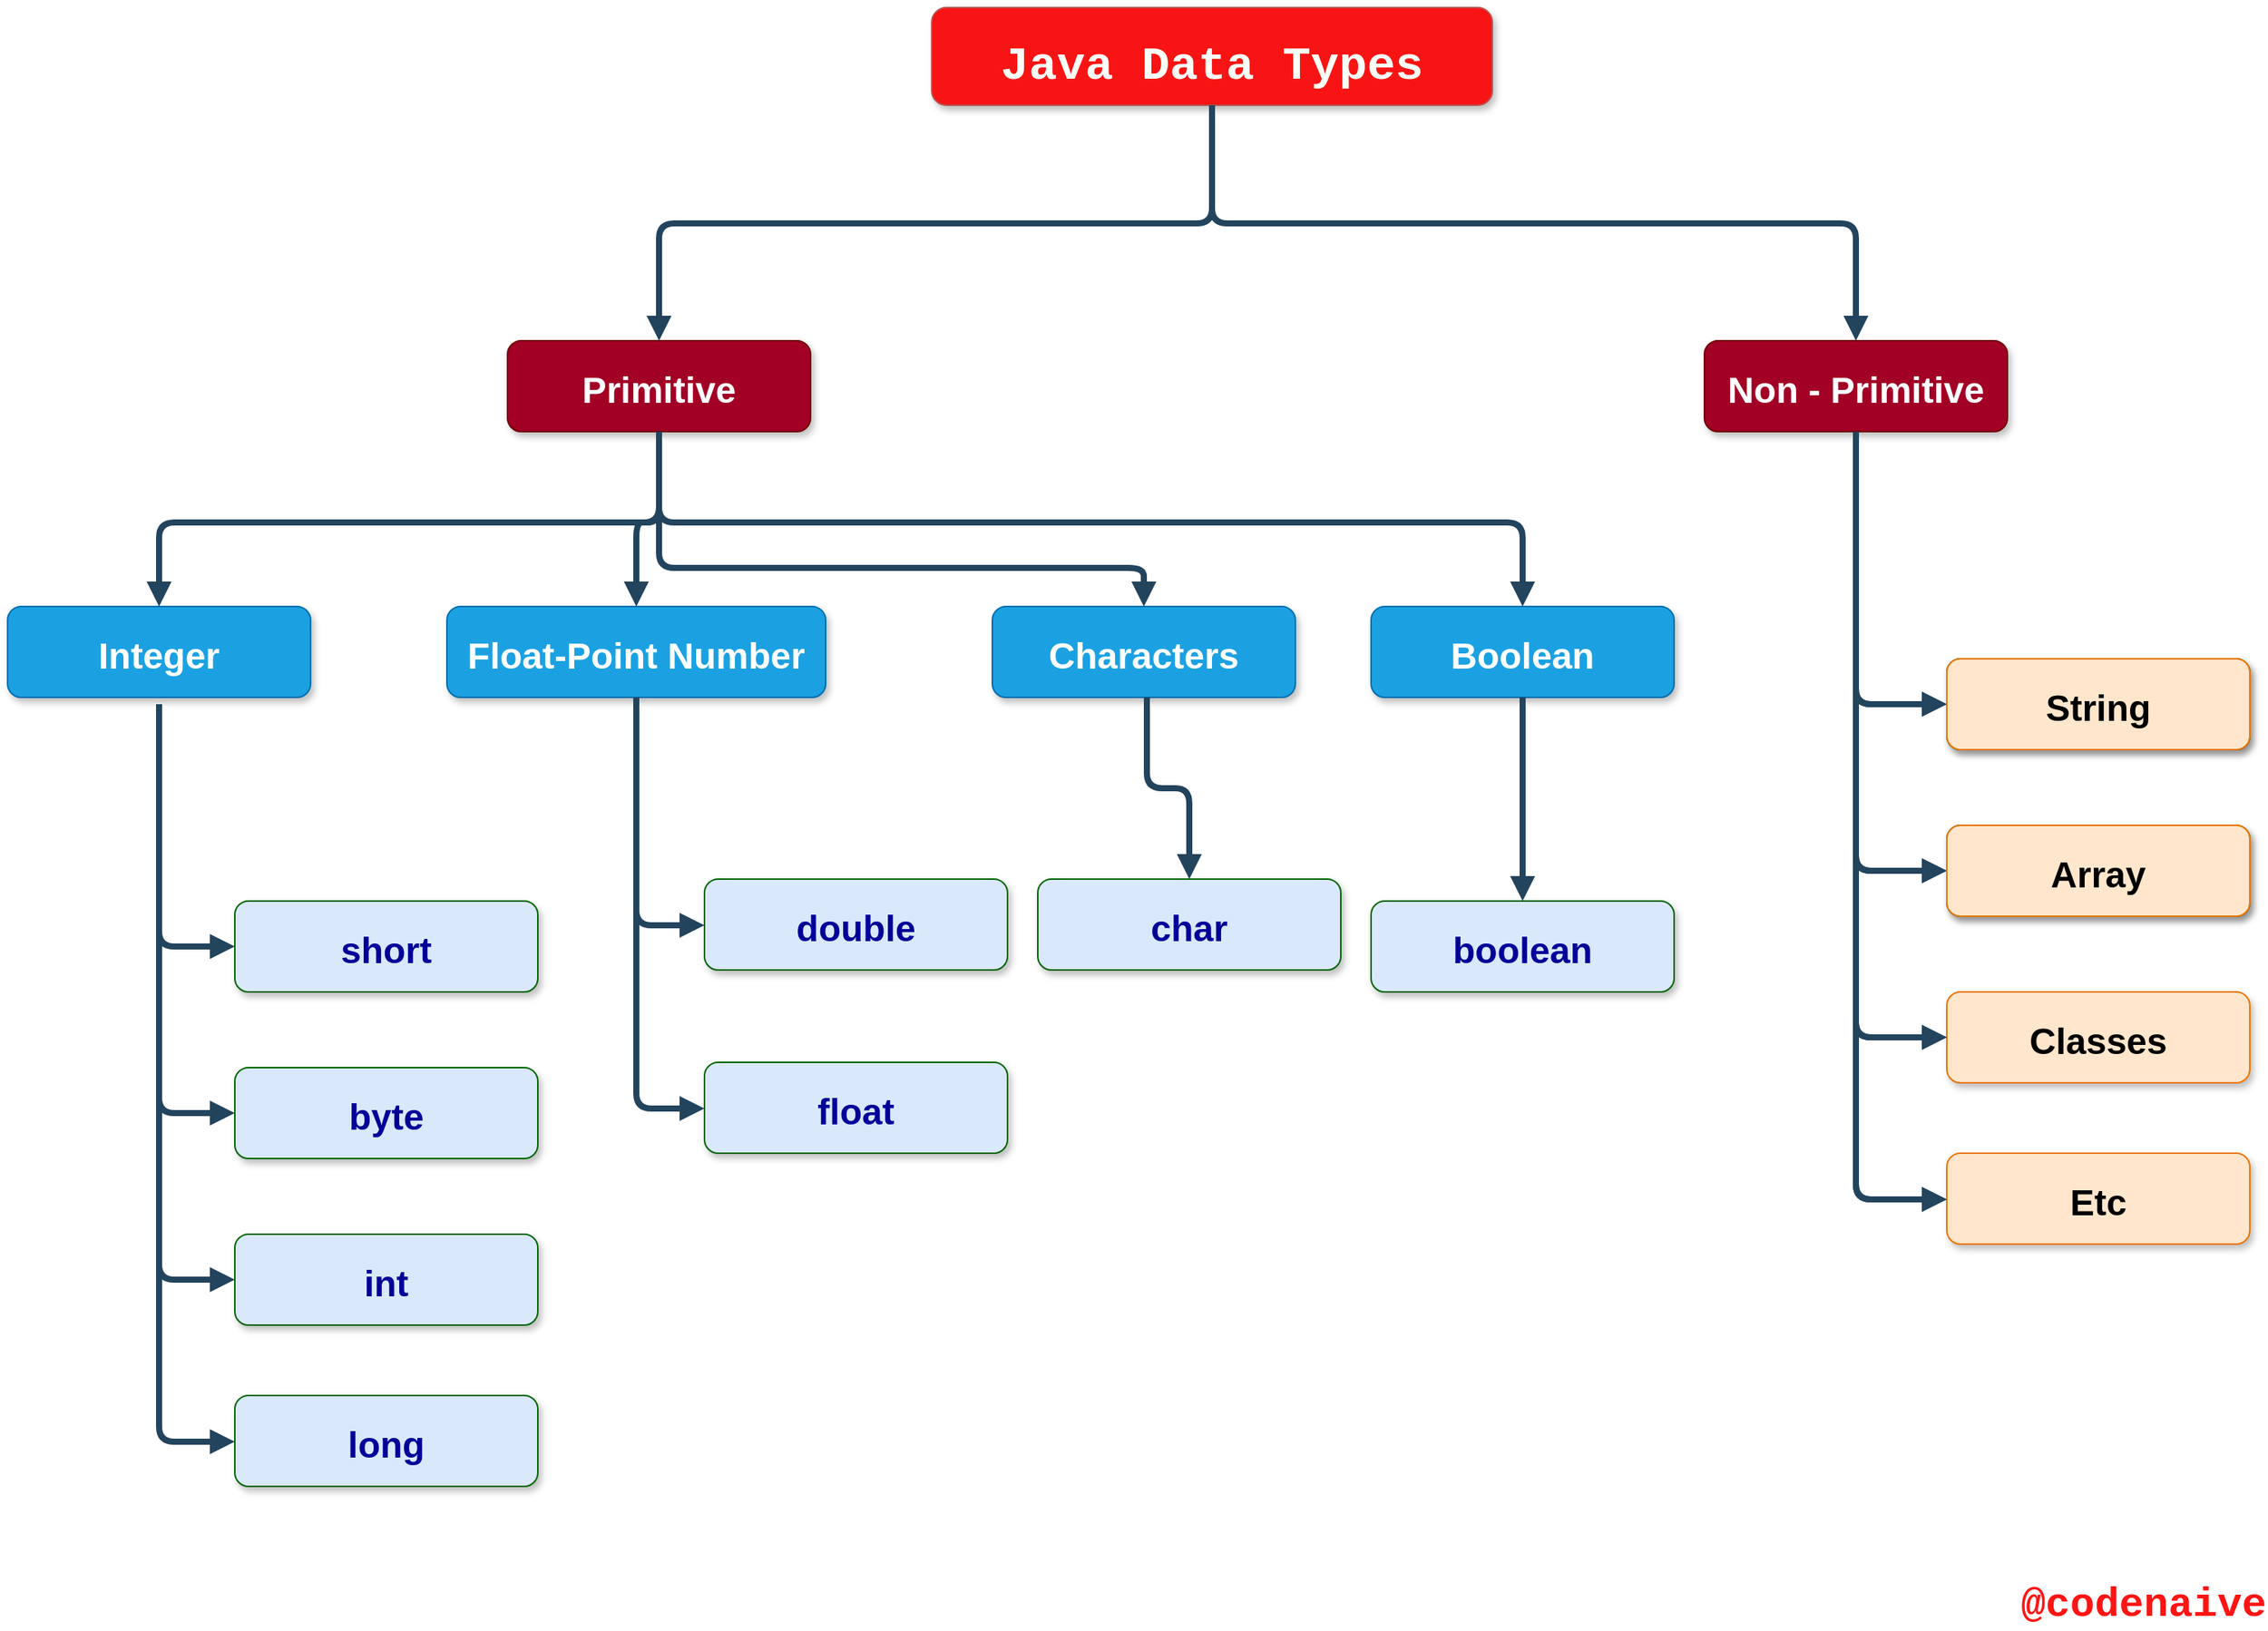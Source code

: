 <mxfile version="14.4.6" type="github">
  <diagram name="Page-1" id="97916047-d0de-89f5-080d-49f4d83e522f">
    <mxGraphModel dx="4348.5" dy="1470" grid="1" gridSize="10" guides="1" tooltips="1" connect="1" arrows="1" fold="1" page="1" pageScale="1.5" pageWidth="1169" pageHeight="827" background="#ffffff" math="0" shadow="0">
      <root>
        <mxCell id="0" />
        <mxCell id="1" parent="0" />
        <mxCell id="2" value="Java Data Types" style="rounded=1;strokeColor=#b85450;shadow=1;fontStyle=1;fontSize=31;fillColor=#F81414;fontFamily=Courier New;fontColor=#F9FFF7;" parent="1" vertex="1">
          <mxGeometry x="450" y="130" width="370" height="64.5" as="geometry" />
        </mxCell>
        <mxCell id="4" value="Primitive" style="rounded=1;fillColor=#a20025;strokeColor=#6F0000;shadow=1;fontStyle=1;fontSize=24;fontColor=#ffffff;" parent="1" vertex="1">
          <mxGeometry x="170" y="350" width="200" height="60" as="geometry" />
        </mxCell>
        <mxCell id="6" value="Non - Primitive" style="rounded=1;fillColor=#a20025;strokeColor=#6F0000;shadow=1;fontStyle=1;fontSize=24;fontColor=#ffffff;" parent="1" vertex="1">
          <mxGeometry x="960" y="350" width="200" height="60" as="geometry" />
        </mxCell>
        <mxCell id="8" value="Integer" style="rounded=1;fillColor=#1ba1e2;strokeColor=#006EAF;shadow=1;fontStyle=1;fontColor=#ffffff;fontSize=24;" parent="1" vertex="1">
          <mxGeometry x="-160" y="525.5" width="200" height="60" as="geometry" />
        </mxCell>
        <mxCell id="9" value="Boolean" style="rounded=1;fillColor=#1ba1e2;strokeColor=#006EAF;shadow=1;fontStyle=1;fontColor=#ffffff;fontSize=24;" parent="1" vertex="1">
          <mxGeometry x="740" y="525.5" width="200" height="60" as="geometry" />
        </mxCell>
        <mxCell id="10" value="Float-Point Number" style="rounded=1;fillColor=#1ba1e2;strokeColor=#006EAF;shadow=1;fontStyle=1;fontColor=#ffffff;fontSize=24;" parent="1" vertex="1">
          <mxGeometry x="130" y="525.5" width="250" height="60" as="geometry" />
        </mxCell>
        <mxCell id="11" value="Characters" style="rounded=1;fillColor=#1ba1e2;strokeColor=#006EAF;shadow=1;fontStyle=1;fontColor=#ffffff;fontSize=24;" parent="1" vertex="1">
          <mxGeometry x="490" y="525.5" width="200" height="60" as="geometry" />
        </mxCell>
        <mxCell id="31" value="" style="edgeStyle=elbowEdgeStyle;elbow=vertical;strokeWidth=4;endArrow=block;endFill=1;fontStyle=1;strokeColor=#23445D;exitX=0.5;exitY=1;exitDx=0;exitDy=0;" parent="1" source="2" target="4" edge="1">
          <mxGeometry x="22" y="165.5" width="100" height="100" as="geometry">
            <mxPoint x="772" y="405.5" as="sourcePoint" />
            <mxPoint x="122" y="165.5" as="targetPoint" />
          </mxGeometry>
        </mxCell>
        <mxCell id="32" value="" style="edgeStyle=elbowEdgeStyle;elbow=vertical;strokeWidth=4;endArrow=block;endFill=1;fontStyle=1;strokeColor=#23445D;exitX=0.5;exitY=1;exitDx=0;exitDy=0;" parent="1" source="2" target="6" edge="1">
          <mxGeometry x="22" y="165.5" width="100" height="100" as="geometry">
            <mxPoint x="772" y="405.5" as="sourcePoint" />
            <mxPoint x="122" y="165.5" as="targetPoint" />
          </mxGeometry>
        </mxCell>
        <mxCell id="34" value="" style="edgeStyle=elbowEdgeStyle;elbow=vertical;strokeWidth=4;endArrow=block;endFill=1;fontStyle=1;strokeColor=#23445D;exitX=0.5;exitY=1;exitDx=0;exitDy=0;" parent="1" source="4" target="8" edge="1">
          <mxGeometry x="22" y="165.5" width="100" height="100" as="geometry">
            <mxPoint x="490" y="440" as="sourcePoint" />
            <mxPoint x="122" y="165.5" as="targetPoint" />
            <Array as="points">
              <mxPoint x="360" y="470" />
            </Array>
          </mxGeometry>
        </mxCell>
        <mxCell id="38" value="" style="edgeStyle=elbowEdgeStyle;elbow=vertical;strokeWidth=4;endArrow=block;endFill=1;fontStyle=1;strokeColor=#23445D;exitX=0.5;exitY=1;exitDx=0;exitDy=0;entryX=0.5;entryY=0;entryDx=0;entryDy=0;" parent="1" source="4" target="9" edge="1">
          <mxGeometry x="62" y="165.5" width="100" height="100" as="geometry">
            <mxPoint x="62" y="265.5" as="sourcePoint" />
            <mxPoint x="162" y="165.5" as="targetPoint" />
            <Array as="points">
              <mxPoint x="710" y="470" />
            </Array>
          </mxGeometry>
        </mxCell>
        <mxCell id="39" value="" style="edgeStyle=elbowEdgeStyle;elbow=vertical;strokeWidth=4;endArrow=block;endFill=1;fontStyle=1;strokeColor=#23445D;exitX=0.5;exitY=1;exitDx=0;exitDy=0;entryX=0.5;entryY=0;entryDx=0;entryDy=0;" parent="1" source="4" target="10" edge="1">
          <mxGeometry x="62" y="175.5" width="100" height="100" as="geometry">
            <mxPoint x="62" y="275.5" as="sourcePoint" />
            <mxPoint x="162" y="175.5" as="targetPoint" />
            <Array as="points">
              <mxPoint x="240" y="470" />
            </Array>
          </mxGeometry>
        </mxCell>
        <mxCell id="40" value="" style="edgeStyle=elbowEdgeStyle;elbow=vertical;strokeWidth=4;endArrow=block;endFill=1;fontStyle=1;strokeColor=#23445D;entryX=0.5;entryY=0;entryDx=0;entryDy=0;exitX=0.5;exitY=1;exitDx=0;exitDy=0;" parent="1" source="4" target="11" edge="1">
          <mxGeometry x="62" y="185.5" width="100" height="100" as="geometry">
            <mxPoint x="530" y="420" as="sourcePoint" />
            <mxPoint x="162" y="185.5" as="targetPoint" />
            <Array as="points">
              <mxPoint x="600" y="500" />
            </Array>
          </mxGeometry>
        </mxCell>
        <mxCell id="yrki4BqhUQI8d_z3Tpax-65" value="double" style="rounded=1;shadow=1;fontStyle=1;fontSize=24;fillColor=#dae8fc;strokeColor=#006600;fontColor=#000099;" vertex="1" parent="1">
          <mxGeometry x="300" y="705.5" width="200" height="60" as="geometry" />
        </mxCell>
        <mxCell id="yrki4BqhUQI8d_z3Tpax-66" value="float" style="rounded=1;fillColor=#dae8fc;shadow=1;fontStyle=1;fontSize=24;strokeColor=#006600;fontColor=#000099;" vertex="1" parent="1">
          <mxGeometry x="300" y="826.5" width="200" height="60" as="geometry" />
        </mxCell>
        <mxCell id="yrki4BqhUQI8d_z3Tpax-74" value="char" style="rounded=1;shadow=1;fontStyle=1;fontSize=24;fillColor=#dae8fc;strokeColor=#006600;fontColor=#000099;" vertex="1" parent="1">
          <mxGeometry x="520" y="705.5" width="200" height="60" as="geometry" />
        </mxCell>
        <mxCell id="yrki4BqhUQI8d_z3Tpax-80" value="" style="edgeStyle=elbowEdgeStyle;elbow=vertical;strokeWidth=4;endArrow=block;endFill=1;fontStyle=1;strokeColor=#23445D;exitX=0.5;exitY=1;exitDx=0;exitDy=0;entryX=0.5;entryY=0;entryDx=0;entryDy=0;" edge="1" parent="1" target="yrki4BqhUQI8d_z3Tpax-74">
          <mxGeometry x="-158" y="485.5" width="100" height="100" as="geometry">
            <mxPoint x="592" y="585.5" as="sourcePoint" />
            <mxPoint x="350" y="680" as="targetPoint" />
          </mxGeometry>
        </mxCell>
        <mxCell id="yrki4BqhUQI8d_z3Tpax-81" value="boolean" style="rounded=1;shadow=1;fontStyle=1;fontSize=24;fillColor=#dae8fc;strokeColor=#006600;fontColor=#000099;" vertex="1" parent="1">
          <mxGeometry x="740" y="720" width="200" height="60" as="geometry" />
        </mxCell>
        <mxCell id="yrki4BqhUQI8d_z3Tpax-82" value="" style="edgeStyle=elbowEdgeStyle;elbow=vertical;strokeWidth=4;endArrow=block;endFill=1;fontStyle=1;strokeColor=#23445D;exitX=0.5;exitY=1;exitDx=0;exitDy=0;entryX=0.5;entryY=0;entryDx=0;entryDy=0;" edge="1" parent="1" source="9" target="yrki4BqhUQI8d_z3Tpax-81">
          <mxGeometry x="-148" y="495.5" width="100" height="100" as="geometry">
            <mxPoint x="602" y="595.5" as="sourcePoint" />
            <mxPoint x="630" y="715.5" as="targetPoint" />
          </mxGeometry>
        </mxCell>
        <mxCell id="yrki4BqhUQI8d_z3Tpax-83" value="short" style="rounded=1;shadow=1;fontStyle=1;fontSize=24;fillColor=#dae8fc;strokeColor=#006600;fontColor=#000099;" vertex="1" parent="1">
          <mxGeometry x="1120" y="560" width="200" height="60" as="geometry" />
        </mxCell>
        <mxCell id="yrki4BqhUQI8d_z3Tpax-84" value="byte" style="rounded=1;fillColor=#dae8fc;shadow=1;fontStyle=1;fontSize=24;strokeColor=#006600;fontColor=#000099;" vertex="1" parent="1">
          <mxGeometry x="1120" y="670" width="200" height="60" as="geometry" />
        </mxCell>
        <mxCell id="yrki4BqhUQI8d_z3Tpax-85" value="Classes" style="rounded=1;fillColor=#ffe6cc;shadow=1;fontStyle=1;fontSize=24;strokeColor=#EB7500;" vertex="1" parent="1">
          <mxGeometry x="1120" y="780" width="200" height="60" as="geometry" />
        </mxCell>
        <mxCell id="yrki4BqhUQI8d_z3Tpax-86" value="Etc" style="rounded=1;fillColor=#ffe6cc;shadow=1;fontStyle=1;fontSize=24;strokeColor=#EB7500;" vertex="1" parent="1">
          <mxGeometry x="1120" y="886.5" width="200" height="60" as="geometry" />
        </mxCell>
        <mxCell id="yrki4BqhUQI8d_z3Tpax-93" value="" style="edgeStyle=elbowEdgeStyle;elbow=vertical;strokeWidth=4;endArrow=block;endFill=1;fontStyle=1;strokeColor=#23445D;exitX=0.5;exitY=1;exitDx=0;exitDy=0;entryX=0;entryY=0.5;entryDx=0;entryDy=0;" edge="1" parent="1" source="6" target="yrki4BqhUQI8d_z3Tpax-83">
          <mxGeometry x="342" y="500" width="100" height="100" as="geometry">
            <mxPoint x="1092" y="600" as="sourcePoint" />
            <mxPoint x="1150" y="530" as="targetPoint" />
            <Array as="points">
              <mxPoint x="1130" y="590" />
            </Array>
          </mxGeometry>
        </mxCell>
        <mxCell id="yrki4BqhUQI8d_z3Tpax-94" value="" style="edgeStyle=elbowEdgeStyle;elbow=vertical;strokeWidth=4;endArrow=block;endFill=1;fontStyle=1;strokeColor=#23445D;entryX=0;entryY=0.5;entryDx=0;entryDy=0;exitX=0.5;exitY=1;exitDx=0;exitDy=0;" edge="1" parent="1" source="6" target="yrki4BqhUQI8d_z3Tpax-84">
          <mxGeometry x="352" y="510" width="100" height="100" as="geometry">
            <mxPoint x="1070" y="430" as="sourcePoint" />
            <mxPoint x="1110" y="700" as="targetPoint" />
            <Array as="points">
              <mxPoint x="1030" y="700" />
            </Array>
          </mxGeometry>
        </mxCell>
        <mxCell id="yrki4BqhUQI8d_z3Tpax-96" value="" style="edgeStyle=elbowEdgeStyle;elbow=vertical;strokeWidth=4;endArrow=block;endFill=1;fontStyle=1;strokeColor=#23445D;entryX=0;entryY=0.5;entryDx=0;entryDy=0;exitX=0.5;exitY=1;exitDx=0;exitDy=0;" edge="1" parent="1" source="6" target="yrki4BqhUQI8d_z3Tpax-85">
          <mxGeometry x="352" y="645" width="100" height="100" as="geometry">
            <mxPoint x="1000" y="390" as="sourcePoint" />
            <mxPoint x="1110" y="835" as="targetPoint" />
            <Array as="points">
              <mxPoint x="1090" y="810" />
            </Array>
          </mxGeometry>
        </mxCell>
        <mxCell id="yrki4BqhUQI8d_z3Tpax-97" style="edgeStyle=orthogonalEdgeStyle;rounded=0;orthogonalLoop=1;jettySize=auto;html=1;exitX=0.5;exitY=1;exitDx=0;exitDy=0;fontFamily=Courier New;fontSize=24;fontColor=#000099;" edge="1" parent="1" source="yrki4BqhUQI8d_z3Tpax-85" target="yrki4BqhUQI8d_z3Tpax-85">
          <mxGeometry relative="1" as="geometry" />
        </mxCell>
        <mxCell id="yrki4BqhUQI8d_z3Tpax-98" value="" style="edgeStyle=elbowEdgeStyle;elbow=vertical;strokeWidth=4;endArrow=block;endFill=1;fontStyle=1;strokeColor=#23445D;entryX=0;entryY=0.5;entryDx=0;entryDy=0;exitX=0.5;exitY=1;exitDx=0;exitDy=0;" edge="1" parent="1" source="6" target="yrki4BqhUQI8d_z3Tpax-86">
          <mxGeometry x="362" y="655" width="100" height="100" as="geometry">
            <mxPoint x="1070" y="430" as="sourcePoint" />
            <mxPoint x="1130" y="820" as="targetPoint" />
            <Array as="points">
              <mxPoint x="1060" y="917" />
            </Array>
          </mxGeometry>
        </mxCell>
        <mxCell id="yrki4BqhUQI8d_z3Tpax-106" value="" style="edgeStyle=elbowEdgeStyle;elbow=vertical;strokeWidth=4;endArrow=block;endFill=1;fontStyle=1;strokeColor=#23445D;entryX=0;entryY=0.5;entryDx=0;entryDy=0;exitX=0.5;exitY=1;exitDx=0;exitDy=0;" edge="1" parent="1" source="6">
          <mxGeometry x="362" y="655" width="100" height="100" as="geometry">
            <mxPoint x="1070" y="430" as="sourcePoint" />
            <mxPoint x="1120" y="916.5" as="targetPoint" />
            <Array as="points">
              <mxPoint x="1060" y="917" />
            </Array>
          </mxGeometry>
        </mxCell>
        <mxCell id="yrki4BqhUQI8d_z3Tpax-107" value="" style="edgeStyle=elbowEdgeStyle;elbow=vertical;strokeWidth=4;endArrow=block;endFill=1;fontStyle=1;strokeColor=#23445D;entryX=0;entryY=0.5;entryDx=0;entryDy=0;exitX=0.5;exitY=1;exitDx=0;exitDy=0;" edge="1" parent="1" source="6">
          <mxGeometry x="352" y="645" width="100" height="100" as="geometry">
            <mxPoint x="1070" y="430" as="sourcePoint" />
            <mxPoint x="1120" y="810" as="targetPoint" />
            <Array as="points">
              <mxPoint x="1090" y="810" />
            </Array>
          </mxGeometry>
        </mxCell>
        <mxCell id="yrki4BqhUQI8d_z3Tpax-108" value="" style="edgeStyle=elbowEdgeStyle;elbow=vertical;strokeWidth=4;endArrow=block;endFill=1;fontStyle=1;strokeColor=#23445D;entryX=0;entryY=0.5;entryDx=0;entryDy=0;exitX=0.5;exitY=1;exitDx=0;exitDy=0;" edge="1" target="yrki4BqhUQI8d_z3Tpax-111" parent="1" source="6">
          <mxGeometry x="352" y="510" width="100" height="100" as="geometry">
            <mxPoint x="1070" y="430" as="sourcePoint" />
            <mxPoint x="1110" y="700" as="targetPoint" />
            <Array as="points">
              <mxPoint x="1030" y="700" />
            </Array>
          </mxGeometry>
        </mxCell>
        <mxCell id="yrki4BqhUQI8d_z3Tpax-109" value="" style="edgeStyle=elbowEdgeStyle;elbow=vertical;strokeWidth=4;endArrow=block;endFill=1;fontStyle=1;strokeColor=#23445D;exitX=0.5;exitY=1;exitDx=0;exitDy=0;entryX=0;entryY=0.5;entryDx=0;entryDy=0;" edge="1" target="yrki4BqhUQI8d_z3Tpax-110" parent="1" source="6">
          <mxGeometry x="342" y="500" width="100" height="100" as="geometry">
            <mxPoint x="1070" y="430" as="sourcePoint" />
            <mxPoint x="1150" y="530" as="targetPoint" />
            <Array as="points">
              <mxPoint x="1130" y="590" />
            </Array>
          </mxGeometry>
        </mxCell>
        <mxCell id="yrki4BqhUQI8d_z3Tpax-110" value="String" style="rounded=1;shadow=1;fontStyle=1;fontSize=24;fillColor=#ffe6cc;strokeColor=#EB7500;" vertex="1" parent="1">
          <mxGeometry x="1120" y="560" width="200" height="60" as="geometry" />
        </mxCell>
        <mxCell id="yrki4BqhUQI8d_z3Tpax-111" value="Array" style="rounded=1;fillColor=#ffe6cc;shadow=1;fontStyle=1;fontSize=24;strokeColor=#EB7500;" vertex="1" parent="1">
          <mxGeometry x="1120" y="670" width="200" height="60" as="geometry" />
        </mxCell>
        <mxCell id="yrki4BqhUQI8d_z3Tpax-112" value="long" style="rounded=1;fillColor=#dae8fc;shadow=1;fontStyle=1;fontSize=24;strokeColor=#006600;fontColor=#000099;" vertex="1" parent="1">
          <mxGeometry x="-10" y="1046.5" width="200" height="60" as="geometry" />
        </mxCell>
        <mxCell id="yrki4BqhUQI8d_z3Tpax-113" value="" style="edgeStyle=elbowEdgeStyle;elbow=vertical;strokeWidth=4;endArrow=block;endFill=1;fontStyle=1;strokeColor=#23445D;entryX=0;entryY=0.5;entryDx=0;entryDy=0;" edge="1" parent="1">
          <mxGeometry x="-768" y="815" width="100" height="100" as="geometry">
            <mxPoint x="-60" y="590" as="sourcePoint" />
            <mxPoint x="-10" y="1076.5" as="targetPoint" />
            <Array as="points">
              <mxPoint x="-70" y="1077" />
            </Array>
          </mxGeometry>
        </mxCell>
        <mxCell id="yrki4BqhUQI8d_z3Tpax-114" value="" style="edgeStyle=elbowEdgeStyle;elbow=vertical;strokeWidth=4;endArrow=block;endFill=1;fontStyle=1;strokeColor=#23445D;entryX=0;entryY=0.5;entryDx=0;entryDy=0;" edge="1" parent="1" target="yrki4BqhUQI8d_z3Tpax-119">
          <mxGeometry x="-778" y="805" width="100" height="100" as="geometry">
            <mxPoint x="-60" y="590" as="sourcePoint" />
            <mxPoint x="-10" y="970" as="targetPoint" />
            <Array as="points">
              <mxPoint x="-40" y="970" />
            </Array>
          </mxGeometry>
        </mxCell>
        <mxCell id="yrki4BqhUQI8d_z3Tpax-115" value="" style="edgeStyle=elbowEdgeStyle;elbow=vertical;strokeWidth=4;endArrow=block;endFill=1;fontStyle=1;strokeColor=#23445D;entryX=0;entryY=0.5;entryDx=0;entryDy=0;" edge="1" parent="1" target="yrki4BqhUQI8d_z3Tpax-118">
          <mxGeometry x="-778" y="670" width="100" height="100" as="geometry">
            <mxPoint x="-60" y="590" as="sourcePoint" />
            <mxPoint x="-20" y="860" as="targetPoint" />
            <Array as="points">
              <mxPoint x="-100" y="860" />
            </Array>
          </mxGeometry>
        </mxCell>
        <mxCell id="yrki4BqhUQI8d_z3Tpax-116" value="" style="edgeStyle=elbowEdgeStyle;elbow=vertical;strokeWidth=4;endArrow=block;endFill=1;fontStyle=1;strokeColor=#23445D;exitX=0.5;exitY=1;exitDx=0;exitDy=0;entryX=0;entryY=0.5;entryDx=0;entryDy=0;" edge="1" parent="1" target="yrki4BqhUQI8d_z3Tpax-117">
          <mxGeometry x="-788" y="660" width="100" height="100" as="geometry">
            <mxPoint x="-60" y="590" as="sourcePoint" />
            <mxPoint x="20" y="690" as="targetPoint" />
            <Array as="points">
              <mxPoint y="750" />
            </Array>
          </mxGeometry>
        </mxCell>
        <mxCell id="yrki4BqhUQI8d_z3Tpax-117" value="short" style="rounded=1;shadow=1;fontStyle=1;fontSize=24;fillColor=#dae8fc;strokeColor=#006600;fontColor=#000099;" vertex="1" parent="1">
          <mxGeometry x="-10" y="720" width="200" height="60" as="geometry" />
        </mxCell>
        <mxCell id="yrki4BqhUQI8d_z3Tpax-118" value="byte" style="rounded=1;fillColor=#dae8fc;shadow=1;fontStyle=1;fontSize=24;strokeColor=#006600;fontColor=#000099;" vertex="1" parent="1">
          <mxGeometry x="-10" y="830" width="200" height="60" as="geometry" />
        </mxCell>
        <mxCell id="yrki4BqhUQI8d_z3Tpax-119" value="int" style="rounded=1;fillColor=#dae8fc;shadow=1;fontStyle=1;fontSize=24;strokeColor=#006600;fontColor=#000099;" vertex="1" parent="1">
          <mxGeometry x="-10" y="940" width="200" height="60" as="geometry" />
        </mxCell>
        <mxCell id="yrki4BqhUQI8d_z3Tpax-120" value="" style="edgeStyle=elbowEdgeStyle;elbow=vertical;strokeWidth=4;endArrow=block;endFill=1;fontStyle=1;strokeColor=#23445D;entryX=0;entryY=0.5;entryDx=0;entryDy=0;exitX=0.5;exitY=1;exitDx=0;exitDy=0;" edge="1" parent="1" source="10" target="yrki4BqhUQI8d_z3Tpax-65">
          <mxGeometry x="-478" y="640" width="100" height="100" as="geometry">
            <mxPoint x="250" y="590" as="sourcePoint" />
            <mxPoint x="300" y="730" as="targetPoint" />
            <Array as="points">
              <mxPoint x="250" y="736" />
            </Array>
          </mxGeometry>
        </mxCell>
        <mxCell id="yrki4BqhUQI8d_z3Tpax-122" value="" style="edgeStyle=elbowEdgeStyle;elbow=vertical;strokeWidth=4;endArrow=block;endFill=1;fontStyle=1;strokeColor=#23445D;entryX=0;entryY=0.5;entryDx=0;entryDy=0;exitX=0.5;exitY=1;exitDx=0;exitDy=0;" edge="1" parent="1" source="10" target="yrki4BqhUQI8d_z3Tpax-66">
          <mxGeometry x="-468" y="650" width="100" height="100" as="geometry">
            <mxPoint x="265" y="595.5" as="sourcePoint" />
            <mxPoint x="310" y="745.5" as="targetPoint" />
            <Array as="points">
              <mxPoint x="255" y="857" />
            </Array>
          </mxGeometry>
        </mxCell>
        <mxCell id="yrki4BqhUQI8d_z3Tpax-123" value="@codenaive" style="text;html=1;strokeColor=none;fillColor=none;align=center;verticalAlign=middle;whiteSpace=wrap;rounded=0;fontFamily=Courier New;fontSize=27;fontColor=#FF1414;fontStyle=1" vertex="1" parent="1">
          <mxGeometry x="1170" y="1170" width="160" height="30" as="geometry" />
        </mxCell>
      </root>
    </mxGraphModel>
  </diagram>
</mxfile>
